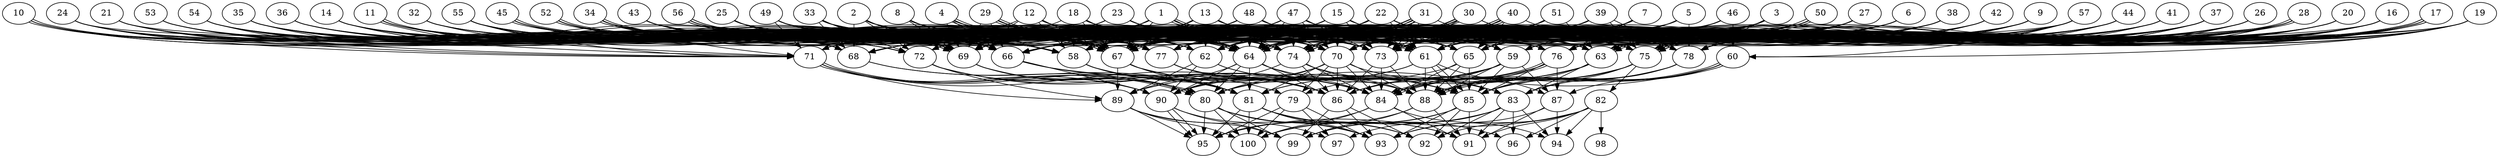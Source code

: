 // DAG automatically generated by daggen at Tue Jul 18 11:30:58 2017
// ./daggen --dot -n 100 --fat 0.8 --regular 0.2 --density 0.8 --jump 1 
digraph G {
  1 [size="12464117618", alpha="0.05"]
  1 -> 58 [size ="301989888"]
  1 -> 59 [size ="301989888"]
  1 -> 61 [size ="301989888"]
  1 -> 61 [size ="301989888"]
  1 -> 64 [size ="301989888"]
  1 -> 66 [size ="301989888"]
  1 -> 67 [size ="301989888"]
  1 -> 68 [size ="301989888"]
  1 -> 73 [size ="301989888"]
  1 -> 76 [size ="301989888"]
  2 [size="329598468110", alpha="0.10"]
  2 -> 58 [size ="838860800"]
  2 -> 59 [size ="838860800"]
  2 -> 62 [size ="838860800"]
  2 -> 64 [size ="838860800"]
  2 -> 65 [size ="838860800"]
  2 -> 66 [size ="838860800"]
  2 -> 67 [size ="838860800"]
  2 -> 68 [size ="838860800"]
  2 -> 69 [size ="838860800"]
  2 -> 70 [size ="838860800"]
  2 -> 72 [size ="838860800"]
  2 -> 74 [size ="838860800"]
  2 -> 75 [size ="838860800"]
  2 -> 76 [size ="838860800"]
  3 [size="93126512622", alpha="0.19"]
  3 -> 58 [size ="75497472"]
  3 -> 59 [size ="75497472"]
  3 -> 63 [size ="75497472"]
  3 -> 66 [size ="75497472"]
  3 -> 67 [size ="75497472"]
  3 -> 69 [size ="75497472"]
  3 -> 70 [size ="75497472"]
  3 -> 73 [size ="75497472"]
  3 -> 74 [size ="75497472"]
  3 -> 75 [size ="75497472"]
  3 -> 76 [size ="75497472"]
  3 -> 77 [size ="75497472"]
  3 -> 78 [size ="75497472"]
  4 [size="7103299421", alpha="0.18"]
  4 -> 58 [size ="411041792"]
  4 -> 63 [size ="411041792"]
  4 -> 66 [size ="411041792"]
  4 -> 67 [size ="411041792"]
  4 -> 67 [size ="411041792"]
  4 -> 69 [size ="411041792"]
  4 -> 70 [size ="411041792"]
  4 -> 73 [size ="411041792"]
  4 -> 75 [size ="411041792"]
  4 -> 77 [size ="411041792"]
  5 [size="165135199538", alpha="0.08"]
  5 -> 66 [size ="301989888"]
  5 -> 69 [size ="301989888"]
  5 -> 70 [size ="301989888"]
  5 -> 73 [size ="301989888"]
  5 -> 74 [size ="301989888"]
  5 -> 76 [size ="301989888"]
  5 -> 78 [size ="301989888"]
  6 [size="368293445632", alpha="0.12"]
  6 -> 59 [size ="411041792"]
  6 -> 61 [size ="411041792"]
  6 -> 63 [size ="411041792"]
  6 -> 65 [size ="411041792"]
  6 -> 66 [size ="411041792"]
  6 -> 67 [size ="411041792"]
  6 -> 69 [size ="411041792"]
  6 -> 73 [size ="411041792"]
  6 -> 74 [size ="411041792"]
  6 -> 76 [size ="411041792"]
  7 [size="7861597819", alpha="0.08"]
  7 -> 59 [size ="411041792"]
  7 -> 61 [size ="411041792"]
  7 -> 64 [size ="411041792"]
  7 -> 69 [size ="411041792"]
  7 -> 70 [size ="411041792"]
  7 -> 73 [size ="411041792"]
  7 -> 74 [size ="411041792"]
  7 -> 76 [size ="411041792"]
  7 -> 77 [size ="411041792"]
  8 [size="318523578568", alpha="0.19"]
  8 -> 66 [size ="209715200"]
  8 -> 69 [size ="209715200"]
  8 -> 70 [size ="209715200"]
  8 -> 74 [size ="209715200"]
  8 -> 76 [size ="209715200"]
  9 [size="11516455277", alpha="0.10"]
  9 -> 59 [size ="301989888"]
  9 -> 61 [size ="301989888"]
  9 -> 63 [size ="301989888"]
  9 -> 66 [size ="301989888"]
  9 -> 69 [size ="301989888"]
  9 -> 70 [size ="301989888"]
  9 -> 71 [size ="301989888"]
  9 -> 73 [size ="301989888"]
  9 -> 74 [size ="301989888"]
  9 -> 75 [size ="301989888"]
  9 -> 78 [size ="301989888"]
  10 [size="368293445632", alpha="0.16"]
  10 -> 58 [size ="411041792"]
  10 -> 66 [size ="411041792"]
  10 -> 68 [size ="411041792"]
  10 -> 69 [size ="411041792"]
  10 -> 69 [size ="411041792"]
  10 -> 74 [size ="411041792"]
  11 [size="8589934592", alpha="0.12"]
  11 -> 61 [size ="33554432"]
  11 -> 67 [size ="33554432"]
  11 -> 69 [size ="33554432"]
  11 -> 69 [size ="33554432"]
  11 -> 71 [size ="33554432"]
  11 -> 72 [size ="33554432"]
  11 -> 73 [size ="33554432"]
  11 -> 74 [size ="33554432"]
  11 -> 76 [size ="33554432"]
  11 -> 77 [size ="33554432"]
  12 [size="8589934592", alpha="0.12"]
  12 -> 58 [size ="33554432"]
  12 -> 61 [size ="33554432"]
  12 -> 62 [size ="33554432"]
  12 -> 63 [size ="33554432"]
  12 -> 65 [size ="33554432"]
  12 -> 67 [size ="33554432"]
  12 -> 69 [size ="33554432"]
  12 -> 70 [size ="33554432"]
  12 -> 71 [size ="33554432"]
  12 -> 73 [size ="33554432"]
  12 -> 74 [size ="33554432"]
  13 [size="28991029248", alpha="0.17"]
  13 -> 59 [size ="75497472"]
  13 -> 62 [size ="75497472"]
  13 -> 63 [size ="75497472"]
  13 -> 67 [size ="75497472"]
  13 -> 68 [size ="75497472"]
  13 -> 69 [size ="75497472"]
  13 -> 72 [size ="75497472"]
  13 -> 73 [size ="75497472"]
  13 -> 74 [size ="75497472"]
  13 -> 75 [size ="75497472"]
  13 -> 76 [size ="75497472"]
  14 [size="1156409452219", alpha="0.11"]
  14 -> 58 [size ="838860800"]
  14 -> 61 [size ="838860800"]
  14 -> 66 [size ="838860800"]
  14 -> 67 [size ="838860800"]
  14 -> 68 [size ="838860800"]
  14 -> 69 [size ="838860800"]
  14 -> 70 [size ="838860800"]
  14 -> 73 [size ="838860800"]
  15 [size="22649141097", alpha="0.08"]
  15 -> 58 [size ="838860800"]
  15 -> 61 [size ="838860800"]
  15 -> 62 [size ="838860800"]
  15 -> 63 [size ="838860800"]
  15 -> 65 [size ="838860800"]
  15 -> 66 [size ="838860800"]
  15 -> 67 [size ="838860800"]
  15 -> 70 [size ="838860800"]
  15 -> 73 [size ="838860800"]
  16 [size="68719476736", alpha="0.17"]
  16 -> 61 [size ="134217728"]
  16 -> 62 [size ="134217728"]
  16 -> 63 [size ="134217728"]
  16 -> 64 [size ="134217728"]
  16 -> 65 [size ="134217728"]
  16 -> 66 [size ="134217728"]
  16 -> 67 [size ="134217728"]
  16 -> 75 [size ="134217728"]
  16 -> 76 [size ="134217728"]
  16 -> 78 [size ="134217728"]
  17 [size="231928233984", alpha="0.03"]
  17 -> 59 [size ="301989888"]
  17 -> 61 [size ="301989888"]
  17 -> 64 [size ="301989888"]
  17 -> 64 [size ="301989888"]
  17 -> 67 [size ="301989888"]
  17 -> 74 [size ="301989888"]
  17 -> 75 [size ="301989888"]
  17 -> 75 [size ="301989888"]
  17 -> 76 [size ="301989888"]
  18 [size="12832127522", alpha="0.15"]
  18 -> 58 [size ="536870912"]
  18 -> 59 [size ="536870912"]
  18 -> 61 [size ="536870912"]
  18 -> 64 [size ="536870912"]
  18 -> 67 [size ="536870912"]
  18 -> 68 [size ="536870912"]
  18 -> 70 [size ="536870912"]
  18 -> 74 [size ="536870912"]
  18 -> 76 [size ="536870912"]
  18 -> 77 [size ="536870912"]
  19 [size="6742136616", alpha="0.07"]
  19 -> 60 [size ="134217728"]
  19 -> 63 [size ="134217728"]
  19 -> 64 [size ="134217728"]
  19 -> 67 [size ="134217728"]
  19 -> 71 [size ="134217728"]
  19 -> 74 [size ="134217728"]
  19 -> 76 [size ="134217728"]
  19 -> 78 [size ="134217728"]
  20 [size="832703109524", alpha="0.18"]
  20 -> 58 [size ="536870912"]
  20 -> 61 [size ="536870912"]
  20 -> 63 [size ="536870912"]
  20 -> 64 [size ="536870912"]
  20 -> 70 [size ="536870912"]
  20 -> 73 [size ="536870912"]
  20 -> 75 [size ="536870912"]
  20 -> 76 [size ="536870912"]
  21 [size="42483421612", alpha="0.16"]
  21 -> 58 [size ="679477248"]
  21 -> 66 [size ="679477248"]
  21 -> 67 [size ="679477248"]
  21 -> 69 [size ="679477248"]
  21 -> 71 [size ="679477248"]
  21 -> 76 [size ="679477248"]
  22 [size="549755813888", alpha="0.15"]
  22 -> 59 [size ="536870912"]
  22 -> 61 [size ="536870912"]
  22 -> 63 [size ="536870912"]
  22 -> 64 [size ="536870912"]
  22 -> 66 [size ="536870912"]
  22 -> 67 [size ="536870912"]
  22 -> 69 [size ="536870912"]
  22 -> 74 [size ="536870912"]
  22 -> 75 [size ="536870912"]
  22 -> 77 [size ="536870912"]
  23 [size="9196794862", alpha="0.17"]
  23 -> 61 [size ="411041792"]
  23 -> 64 [size ="411041792"]
  23 -> 65 [size ="411041792"]
  23 -> 69 [size ="411041792"]
  23 -> 70 [size ="411041792"]
  23 -> 71 [size ="411041792"]
  23 -> 72 [size ="411041792"]
  23 -> 73 [size ="411041792"]
  23 -> 75 [size ="411041792"]
  24 [size="2537232562", alpha="0.14"]
  24 -> 61 [size ="75497472"]
  24 -> 64 [size ="75497472"]
  24 -> 66 [size ="75497472"]
  24 -> 68 [size ="75497472"]
  24 -> 69 [size ="75497472"]
  24 -> 71 [size ="75497472"]
  24 -> 74 [size ="75497472"]
  25 [size="219455033348", alpha="0.15"]
  25 -> 58 [size ="838860800"]
  25 -> 62 [size ="838860800"]
  25 -> 63 [size ="838860800"]
  25 -> 64 [size ="838860800"]
  25 -> 66 [size ="838860800"]
  25 -> 67 [size ="838860800"]
  25 -> 68 [size ="838860800"]
  25 -> 69 [size ="838860800"]
  25 -> 73 [size ="838860800"]
  25 -> 74 [size ="838860800"]
  25 -> 76 [size ="838860800"]
  26 [size="68719476736", alpha="0.11"]
  26 -> 63 [size ="134217728"]
  26 -> 64 [size ="134217728"]
  26 -> 65 [size ="134217728"]
  26 -> 69 [size ="134217728"]
  26 -> 73 [size ="134217728"]
  26 -> 74 [size ="134217728"]
  26 -> 78 [size ="134217728"]
  27 [size="368293445632", alpha="0.06"]
  27 -> 58 [size ="411041792"]
  27 -> 61 [size ="411041792"]
  27 -> 63 [size ="411041792"]
  27 -> 64 [size ="411041792"]
  27 -> 65 [size ="411041792"]
  27 -> 67 [size ="411041792"]
  27 -> 69 [size ="411041792"]
  27 -> 70 [size ="411041792"]
  27 -> 73 [size ="411041792"]
  27 -> 74 [size ="411041792"]
  27 -> 76 [size ="411041792"]
  27 -> 78 [size ="411041792"]
  28 [size="782757789696", alpha="0.13"]
  28 -> 61 [size ="679477248"]
  28 -> 63 [size ="679477248"]
  28 -> 63 [size ="679477248"]
  28 -> 64 [size ="679477248"]
  28 -> 66 [size ="679477248"]
  28 -> 68 [size ="679477248"]
  28 -> 73 [size ="679477248"]
  28 -> 74 [size ="679477248"]
  28 -> 75 [size ="679477248"]
  28 -> 76 [size ="679477248"]
  28 -> 77 [size ="679477248"]
  28 -> 78 [size ="679477248"]
  29 [size="42196292812", alpha="0.11"]
  29 -> 61 [size ="679477248"]
  29 -> 63 [size ="679477248"]
  29 -> 64 [size ="679477248"]
  29 -> 64 [size ="679477248"]
  29 -> 66 [size ="679477248"]
  29 -> 67 [size ="679477248"]
  29 -> 69 [size ="679477248"]
  29 -> 73 [size ="679477248"]
  29 -> 74 [size ="679477248"]
  29 -> 77 [size ="679477248"]
  30 [size="3960104166", alpha="0.15"]
  30 -> 62 [size ="75497472"]
  30 -> 64 [size ="75497472"]
  30 -> 64 [size ="75497472"]
  30 -> 67 [size ="75497472"]
  30 -> 68 [size ="75497472"]
  30 -> 70 [size ="75497472"]
  30 -> 73 [size ="75497472"]
  30 -> 73 [size ="75497472"]
  30 -> 74 [size ="75497472"]
  30 -> 75 [size ="75497472"]
  30 -> 78 [size ="75497472"]
  31 [size="8589934592", alpha="0.05"]
  31 -> 62 [size ="33554432"]
  31 -> 63 [size ="33554432"]
  31 -> 67 [size ="33554432"]
  31 -> 67 [size ="33554432"]
  31 -> 70 [size ="33554432"]
  31 -> 73 [size ="33554432"]
  31 -> 73 [size ="33554432"]
  31 -> 74 [size ="33554432"]
  31 -> 74 [size ="33554432"]
  32 [size="782757789696", alpha="0.17"]
  32 -> 58 [size ="679477248"]
  32 -> 62 [size ="679477248"]
  32 -> 64 [size ="679477248"]
  32 -> 67 [size ="679477248"]
  32 -> 69 [size ="679477248"]
  32 -> 74 [size ="679477248"]
  32 -> 77 [size ="679477248"]
  33 [size="134217728000", alpha="0.13"]
  33 -> 58 [size ="209715200"]
  33 -> 59 [size ="209715200"]
  33 -> 61 [size ="209715200"]
  33 -> 64 [size ="209715200"]
  33 -> 65 [size ="209715200"]
  33 -> 66 [size ="209715200"]
  33 -> 67 [size ="209715200"]
  33 -> 68 [size ="209715200"]
  33 -> 69 [size ="209715200"]
  33 -> 72 [size ="209715200"]
  33 -> 73 [size ="209715200"]
  33 -> 74 [size ="209715200"]
  33 -> 76 [size ="209715200"]
  34 [size="368293445632", alpha="0.04"]
  34 -> 61 [size ="411041792"]
  34 -> 63 [size ="411041792"]
  34 -> 64 [size ="411041792"]
  34 -> 64 [size ="411041792"]
  34 -> 67 [size ="411041792"]
  34 -> 68 [size ="411041792"]
  34 -> 69 [size ="411041792"]
  34 -> 70 [size ="411041792"]
  34 -> 71 [size ="411041792"]
  34 -> 72 [size ="411041792"]
  34 -> 73 [size ="411041792"]
  34 -> 74 [size ="411041792"]
  35 [size="261159228002", alpha="0.15"]
  35 -> 61 [size ="838860800"]
  35 -> 62 [size ="838860800"]
  35 -> 66 [size ="838860800"]
  35 -> 67 [size ="838860800"]
  35 -> 68 [size ="838860800"]
  35 -> 69 [size ="838860800"]
  35 -> 70 [size ="838860800"]
  36 [size="31784025653", alpha="0.13"]
  36 -> 62 [size ="679477248"]
  36 -> 64 [size ="679477248"]
  36 -> 67 [size ="679477248"]
  36 -> 71 [size ="679477248"]
  36 -> 74 [size ="679477248"]
  37 [size="368293445632", alpha="0.17"]
  37 -> 58 [size ="411041792"]
  37 -> 59 [size ="411041792"]
  37 -> 61 [size ="411041792"]
  37 -> 62 [size ="411041792"]
  37 -> 63 [size ="411041792"]
  37 -> 64 [size ="411041792"]
  37 -> 65 [size ="411041792"]
  37 -> 67 [size ="411041792"]
  37 -> 70 [size ="411041792"]
  37 -> 73 [size ="411041792"]
  37 -> 74 [size ="411041792"]
  37 -> 75 [size ="411041792"]
  37 -> 76 [size ="411041792"]
  38 [size="18344160846", alpha="0.15"]
  38 -> 59 [size ="536870912"]
  38 -> 61 [size ="536870912"]
  38 -> 64 [size ="536870912"]
  38 -> 65 [size ="536870912"]
  38 -> 67 [size ="536870912"]
  38 -> 70 [size ="536870912"]
  38 -> 72 [size ="536870912"]
  38 -> 74 [size ="536870912"]
  38 -> 75 [size ="536870912"]
  38 -> 76 [size ="536870912"]
  39 [size="335912392498", alpha="0.15"]
  39 -> 58 [size ="679477248"]
  39 -> 61 [size ="679477248"]
  39 -> 62 [size ="679477248"]
  39 -> 64 [size ="679477248"]
  39 -> 65 [size ="679477248"]
  39 -> 67 [size ="679477248"]
  39 -> 68 [size ="679477248"]
  39 -> 73 [size ="679477248"]
  39 -> 74 [size ="679477248"]
  39 -> 75 [size ="679477248"]
  39 -> 78 [size ="679477248"]
  40 [size="18687607220", alpha="0.17"]
  40 -> 61 [size ="301989888"]
  40 -> 62 [size ="301989888"]
  40 -> 64 [size ="301989888"]
  40 -> 64 [size ="301989888"]
  40 -> 65 [size ="301989888"]
  40 -> 69 [size ="301989888"]
  40 -> 73 [size ="301989888"]
  40 -> 74 [size ="301989888"]
  40 -> 74 [size ="301989888"]
  40 -> 77 [size ="301989888"]
  40 -> 78 [size ="301989888"]
  41 [size="224559618296", alpha="0.08"]
  41 -> 61 [size ="536870912"]
  41 -> 65 [size ="536870912"]
  41 -> 69 [size ="536870912"]
  41 -> 70 [size ="536870912"]
  41 -> 73 [size ="536870912"]
  41 -> 74 [size ="536870912"]
  41 -> 76 [size ="536870912"]
  42 [size="81748405456", alpha="0.03"]
  42 -> 59 [size ="75497472"]
  42 -> 61 [size ="75497472"]
  42 -> 63 [size ="75497472"]
  42 -> 69 [size ="75497472"]
  42 -> 70 [size ="75497472"]
  42 -> 74 [size ="75497472"]
  43 [size="6553198866", alpha="0.13"]
  43 -> 58 [size ="536870912"]
  43 -> 59 [size ="536870912"]
  43 -> 61 [size ="536870912"]
  43 -> 64 [size ="536870912"]
  43 -> 68 [size ="536870912"]
  43 -> 69 [size ="536870912"]
  43 -> 72 [size ="536870912"]
  43 -> 73 [size ="536870912"]
  43 -> 74 [size ="536870912"]
  44 [size="15071730916", alpha="0.09"]
  44 -> 58 [size ="536870912"]
  44 -> 61 [size ="536870912"]
  44 -> 64 [size ="536870912"]
  44 -> 70 [size ="536870912"]
  44 -> 73 [size ="536870912"]
  44 -> 74 [size ="536870912"]
  44 -> 76 [size ="536870912"]
  44 -> 78 [size ="536870912"]
  45 [size="68719476736", alpha="0.19"]
  45 -> 58 [size ="134217728"]
  45 -> 64 [size ="134217728"]
  45 -> 64 [size ="134217728"]
  45 -> 67 [size ="134217728"]
  45 -> 68 [size ="134217728"]
  45 -> 70 [size ="134217728"]
  45 -> 74 [size ="134217728"]
  46 [size="1256670640838", alpha="0.16"]
  46 -> 58 [size ="838860800"]
  46 -> 60 [size ="838860800"]
  46 -> 61 [size ="838860800"]
  46 -> 64 [size ="838860800"]
  46 -> 65 [size ="838860800"]
  46 -> 67 [size ="838860800"]
  46 -> 68 [size ="838860800"]
  46 -> 70 [size ="838860800"]
  46 -> 73 [size ="838860800"]
  46 -> 76 [size ="838860800"]
  47 [size="8589934592", alpha="0.11"]
  47 -> 58 [size ="33554432"]
  47 -> 61 [size ="33554432"]
  47 -> 64 [size ="33554432"]
  47 -> 67 [size ="33554432"]
  47 -> 69 [size ="33554432"]
  47 -> 70 [size ="33554432"]
  47 -> 73 [size ="33554432"]
  47 -> 74 [size ="33554432"]
  47 -> 75 [size ="33554432"]
  47 -> 76 [size ="33554432"]
  47 -> 77 [size ="33554432"]
  48 [size="162276995591", alpha="0.09"]
  48 -> 58 [size ="411041792"]
  48 -> 61 [size ="411041792"]
  48 -> 63 [size ="411041792"]
  48 -> 64 [size ="411041792"]
  48 -> 67 [size ="411041792"]
  48 -> 68 [size ="411041792"]
  48 -> 69 [size ="411041792"]
  48 -> 70 [size ="411041792"]
  48 -> 75 [size ="411041792"]
  48 -> 76 [size ="411041792"]
  49 [size="7744596987", alpha="0.10"]
  49 -> 58 [size ="134217728"]
  49 -> 61 [size ="134217728"]
  49 -> 62 [size ="134217728"]
  49 -> 64 [size ="134217728"]
  49 -> 66 [size ="134217728"]
  49 -> 67 [size ="134217728"]
  49 -> 69 [size ="134217728"]
  49 -> 70 [size ="134217728"]
  49 -> 71 [size ="134217728"]
  49 -> 73 [size ="134217728"]
  49 -> 74 [size ="134217728"]
  49 -> 75 [size ="134217728"]
  49 -> 77 [size ="134217728"]
  50 [size="12830778259", alpha="0.07"]
  50 -> 58 [size ="411041792"]
  50 -> 59 [size ="411041792"]
  50 -> 61 [size ="411041792"]
  50 -> 62 [size ="411041792"]
  50 -> 64 [size ="411041792"]
  50 -> 67 [size ="411041792"]
  50 -> 69 [size ="411041792"]
  50 -> 70 [size ="411041792"]
  50 -> 73 [size ="411041792"]
  50 -> 74 [size ="411041792"]
  50 -> 75 [size ="411041792"]
  50 -> 75 [size ="411041792"]
  50 -> 76 [size ="411041792"]
  51 [size="231928233984", alpha="0.05"]
  51 -> 58 [size ="301989888"]
  51 -> 63 [size ="301989888"]
  51 -> 64 [size ="301989888"]
  51 -> 65 [size ="301989888"]
  51 -> 67 [size ="301989888"]
  51 -> 70 [size ="301989888"]
  51 -> 73 [size ="301989888"]
  52 [size="1073741824000", alpha="0.04"]
  52 -> 58 [size ="838860800"]
  52 -> 64 [size ="838860800"]
  52 -> 64 [size ="838860800"]
  52 -> 65 [size ="838860800"]
  52 -> 67 [size ="838860800"]
  52 -> 68 [size ="838860800"]
  52 -> 69 [size ="838860800"]
  52 -> 70 [size ="838860800"]
  52 -> 72 [size ="838860800"]
  52 -> 73 [size ="838860800"]
  52 -> 74 [size ="838860800"]
  53 [size="32982086974", alpha="0.14"]
  53 -> 58 [size ="536870912"]
  53 -> 67 [size ="536870912"]
  53 -> 69 [size ="536870912"]
  53 -> 71 [size ="536870912"]
  53 -> 74 [size ="536870912"]
  53 -> 77 [size ="536870912"]
  54 [size="782757789696", alpha="0.17"]
  54 -> 58 [size ="679477248"]
  54 -> 59 [size ="679477248"]
  54 -> 64 [size ="679477248"]
  54 -> 66 [size ="679477248"]
  54 -> 67 [size ="679477248"]
  54 -> 68 [size ="679477248"]
  54 -> 69 [size ="679477248"]
  55 [size="94234692162", alpha="0.04"]
  55 -> 58 [size ="301989888"]
  55 -> 63 [size ="301989888"]
  55 -> 64 [size ="301989888"]
  55 -> 65 [size ="301989888"]
  55 -> 66 [size ="301989888"]
  55 -> 67 [size ="301989888"]
  55 -> 68 [size ="301989888"]
  55 -> 69 [size ="301989888"]
  55 -> 70 [size ="301989888"]
  55 -> 71 [size ="301989888"]
  55 -> 73 [size ="301989888"]
  56 [size="93733455658", alpha="0.10"]
  56 -> 58 [size ="75497472"]
  56 -> 61 [size ="75497472"]
  56 -> 64 [size ="75497472"]
  56 -> 66 [size ="75497472"]
  56 -> 67 [size ="75497472"]
  56 -> 67 [size ="75497472"]
  56 -> 69 [size ="75497472"]
  56 -> 69 [size ="75497472"]
  56 -> 73 [size ="75497472"]
  56 -> 74 [size ="75497472"]
  56 -> 76 [size ="75497472"]
  57 [size="18480245802", alpha="0.06"]
  57 -> 58 [size ="536870912"]
  57 -> 59 [size ="536870912"]
  57 -> 60 [size ="536870912"]
  57 -> 61 [size ="536870912"]
  57 -> 64 [size ="536870912"]
  57 -> 66 [size ="536870912"]
  57 -> 67 [size ="536870912"]
  57 -> 73 [size ="536870912"]
  57 -> 74 [size ="536870912"]
  57 -> 75 [size ="536870912"]
  57 -> 76 [size ="536870912"]
  58 [size="29042888304", alpha="0.08"]
  58 -> 81 [size ="679477248"]
  58 -> 84 [size ="679477248"]
  58 -> 85 [size ="679477248"]
  58 -> 86 [size ="679477248"]
  59 [size="3083423979", alpha="0.02"]
  59 -> 81 [size ="75497472"]
  59 -> 84 [size ="75497472"]
  59 -> 85 [size ="75497472"]
  59 -> 86 [size ="75497472"]
  59 -> 87 [size ="75497472"]
  59 -> 88 [size ="75497472"]
  59 -> 89 [size ="75497472"]
  60 [size="17483433452", alpha="0.12"]
  60 -> 80 [size ="679477248"]
  60 -> 84 [size ="679477248"]
  60 -> 85 [size ="679477248"]
  60 -> 87 [size ="679477248"]
  60 -> 88 [size ="679477248"]
  60 -> 88 [size ="679477248"]
  61 [size="107029838016", alpha="0.02"]
  61 -> 80 [size ="134217728"]
  61 -> 85 [size ="134217728"]
  61 -> 85 [size ="134217728"]
  61 -> 87 [size ="134217728"]
  61 -> 88 [size ="134217728"]
  61 -> 89 [size ="134217728"]
  62 [size="7163691196", alpha="0.17"]
  62 -> 85 [size ="134217728"]
  62 -> 88 [size ="134217728"]
  62 -> 89 [size ="134217728"]
  62 -> 90 [size ="134217728"]
  63 [size="19772581365", alpha="0.02"]
  63 -> 80 [size ="679477248"]
  63 -> 81 [size ="679477248"]
  63 -> 83 [size ="679477248"]
  63 -> 84 [size ="679477248"]
  63 -> 85 [size ="679477248"]
  63 -> 90 [size ="679477248"]
  64 [size="3561920470", alpha="0.18"]
  64 -> 80 [size ="75497472"]
  64 -> 81 [size ="75497472"]
  64 -> 84 [size ="75497472"]
  64 -> 85 [size ="75497472"]
  64 -> 86 [size ="75497472"]
  64 -> 89 [size ="75497472"]
  64 -> 90 [size ="75497472"]
  65 [size="2975086899", alpha="0.01"]
  65 -> 80 [size ="75497472"]
  65 -> 84 [size ="75497472"]
  65 -> 85 [size ="75497472"]
  65 -> 88 [size ="75497472"]
  66 [size="91422996242", alpha="0.07"]
  66 -> 79 [size ="75497472"]
  66 -> 81 [size ="75497472"]
  66 -> 84 [size ="75497472"]
  66 -> 90 [size ="75497472"]
  67 [size="60787194670", alpha="0.04"]
  67 -> 81 [size ="209715200"]
  67 -> 83 [size ="209715200"]
  67 -> 86 [size ="209715200"]
  67 -> 88 [size ="209715200"]
  67 -> 89 [size ="209715200"]
  68 [size="11063823527", alpha="0.13"]
  68 -> 80 [size ="209715200"]
  68 -> 81 [size ="209715200"]
  69 [size="1837917908", alpha="0.11"]
  69 -> 80 [size ="134217728"]
  69 -> 81 [size ="134217728"]
  69 -> 86 [size ="134217728"]
  69 -> 90 [size ="134217728"]
  70 [size="39392605378", alpha="0.16"]
  70 -> 79 [size ="838860800"]
  70 -> 80 [size ="838860800"]
  70 -> 81 [size ="838860800"]
  70 -> 83 [size ="838860800"]
  70 -> 84 [size ="838860800"]
  70 -> 86 [size ="838860800"]
  70 -> 88 [size ="838860800"]
  70 -> 90 [size ="838860800"]
  71 [size="23898639559", alpha="0.05"]
  71 -> 80 [size ="33554432"]
  71 -> 80 [size ="33554432"]
  71 -> 81 [size ="33554432"]
  71 -> 86 [size ="33554432"]
  71 -> 89 [size ="33554432"]
  71 -> 90 [size ="33554432"]
  72 [size="61770759867", alpha="0.06"]
  72 -> 80 [size ="75497472"]
  72 -> 81 [size ="75497472"]
  72 -> 84 [size ="75497472"]
  72 -> 86 [size ="75497472"]
  72 -> 89 [size ="75497472"]
  73 [size="19491422398", alpha="0.05"]
  73 -> 84 [size ="33554432"]
  73 -> 86 [size ="33554432"]
  73 -> 88 [size ="33554432"]
  74 [size="3978100494", alpha="0.10"]
  74 -> 83 [size ="75497472"]
  74 -> 84 [size ="75497472"]
  74 -> 86 [size ="75497472"]
  74 -> 88 [size ="75497472"]
  74 -> 90 [size ="75497472"]
  75 [size="8982102102", alpha="0.05"]
  75 -> 82 [size ="679477248"]
  75 -> 83 [size ="679477248"]
  75 -> 84 [size ="679477248"]
  75 -> 85 [size ="679477248"]
  75 -> 86 [size ="679477248"]
  76 [size="844512865415", alpha="0.03"]
  76 -> 79 [size ="838860800"]
  76 -> 84 [size ="838860800"]
  76 -> 84 [size ="838860800"]
  76 -> 85 [size ="838860800"]
  76 -> 86 [size ="838860800"]
  76 -> 87 [size ="838860800"]
  76 -> 88 [size ="838860800"]
  77 [size="18120624833", alpha="0.11"]
  77 -> 84 [size ="411041792"]
  77 -> 85 [size ="411041792"]
  77 -> 86 [size ="411041792"]
  77 -> 88 [size ="411041792"]
  78 [size="2466187162", alpha="0.08"]
  78 -> 83 [size ="209715200"]
  78 -> 84 [size ="209715200"]
  78 -> 85 [size ="209715200"]
  78 -> 86 [size ="209715200"]
  78 -> 88 [size ="209715200"]
  79 [size="231928233984", alpha="0.13"]
  79 -> 93 [size ="301989888"]
  79 -> 95 [size ="301989888"]
  79 -> 97 [size ="301989888"]
  79 -> 100 [size ="301989888"]
  80 [size="761588393488", alpha="0.16"]
  80 -> 91 [size ="536870912"]
  80 -> 92 [size ="536870912"]
  80 -> 93 [size ="536870912"]
  80 -> 95 [size ="536870912"]
  80 -> 99 [size ="536870912"]
  80 -> 100 [size ="536870912"]
  81 [size="1905314121", alpha="0.06"]
  81 -> 91 [size ="75497472"]
  81 -> 92 [size ="75497472"]
  81 -> 93 [size ="75497472"]
  81 -> 95 [size ="75497472"]
  81 -> 96 [size ="75497472"]
  81 -> 100 [size ="75497472"]
  82 [size="8589934592", alpha="0.19"]
  82 -> 91 [size ="33554432"]
  82 -> 92 [size ="33554432"]
  82 -> 93 [size ="33554432"]
  82 -> 94 [size ="33554432"]
  82 -> 95 [size ="33554432"]
  82 -> 96 [size ="33554432"]
  82 -> 98 [size ="33554432"]
  83 [size="549755813888", alpha="0.12"]
  83 -> 91 [size ="536870912"]
  83 -> 92 [size ="536870912"]
  83 -> 94 [size ="536870912"]
  83 -> 95 [size ="536870912"]
  83 -> 96 [size ="536870912"]
  83 -> 97 [size ="536870912"]
  83 -> 99 [size ="536870912"]
  84 [size="501023769", alpha="0.13"]
  84 -> 91 [size ="33554432"]
  84 -> 94 [size ="33554432"]
  84 -> 95 [size ="33554432"]
  84 -> 100 [size ="33554432"]
  85 [size="17127117256", alpha="0.02"]
  85 -> 91 [size ="536870912"]
  85 -> 92 [size ="536870912"]
  85 -> 93 [size ="536870912"]
  85 -> 99 [size ="536870912"]
  85 -> 100 [size ="536870912"]
  86 [size="295214303695", alpha="0.20"]
  86 -> 92 [size ="301989888"]
  86 -> 93 [size ="301989888"]
  86 -> 99 [size ="301989888"]
  87 [size="12917640455", alpha="0.11"]
  87 -> 91 [size ="679477248"]
  87 -> 93 [size ="679477248"]
  87 -> 94 [size ="679477248"]
  88 [size="8589934592", alpha="0.04"]
  88 -> 91 [size ="33554432"]
  88 -> 99 [size ="33554432"]
  88 -> 100 [size ="33554432"]
  89 [size="17868895503", alpha="0.20"]
  89 -> 93 [size ="679477248"]
  89 -> 95 [size ="679477248"]
  89 -> 99 [size ="679477248"]
  89 -> 100 [size ="679477248"]
  90 [size="18096200791", alpha="0.13"]
  90 -> 95 [size ="838860800"]
  90 -> 95 [size ="838860800"]
  90 -> 97 [size ="838860800"]
  90 -> 99 [size ="838860800"]
  91 [size="9772116554", alpha="0.15"]
  92 [size="68719476736", alpha="0.01"]
  93 [size="134217728000", alpha="0.18"]
  94 [size="3576671757", alpha="0.19"]
  95 [size="856305607018", alpha="0.19"]
  96 [size="28991029248", alpha="0.00"]
  97 [size="28991029248", alpha="0.02"]
  98 [size="782757789696", alpha="0.11"]
  99 [size="110343195338", alpha="0.09"]
  100 [size="1109801807448", alpha="0.08"]
}
